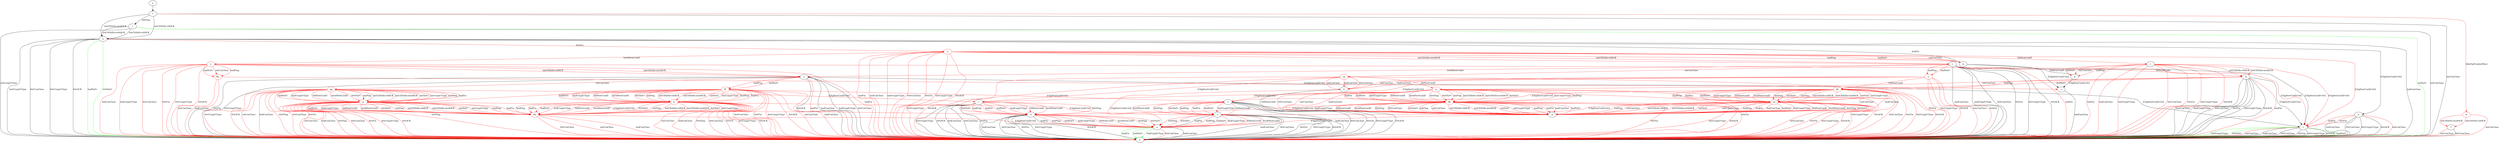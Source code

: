 digraph "" {
	a -> n	[key=0,
		label="hndConClose "];
	a -> n	[key=1,
		label="hndUnxpFrType "];
	a -> n	[key=2,
		label="0rttConClose "];
	a -> n	[key=3,
		label="0rttFin "];
	a -> n	[key=4,
		label="0rttUnxpFrType "];
	a -> n	[key=5,
		label="0rttACK "];
	a -> n	[key=6,
		color=red,
		label="hndFin "];
	a -> v	[key=0,
		label="[ChgDestConID-Ori] "];
	ff	[color=red];
	a -> ff	[key=0,
		color=red,
		label="hndPing "];
	a -> ff	[key=1,
		color=red,
		label="hndNoFr "];
	gg	[color=red];
	a -> gg	[key=0,
		color=red,
		label="initConClose "];
	b -> n	[key=0,
		label="hndConClose "];
	b -> n	[key=1,
		label="0rttConClose "];
	b -> n	[key=2,
		label="0rttUnxpFrType "];
	b -> n	[key=3,
		label="0rttACK "];
	b -> n	[key=4,
		color=red,
		label="initConClose "];
	b -> v	[key=0,
		color=red,
		label="hndFin "];
	b -> v	[key=1,
		color=red,
		label="0rttFin "];
	c -> j	[key=0,
		label="initPing "];
	c -> n	[key=0,
		label="initConClose "];
	c -> u	[key=0,
		label="initCltHello-vldACK "];
	c -> u	[key=1,
		label="initCltHello-invldACK "];
	w	[color=red];
	c -> w	[key=0,
		color=red,
		label="[RmPadFrmInitPkts] "];
	d -> n	[key=0,
		label="hndConClose "];
	d -> n	[key=1,
		label="0rttConClose "];
	d -> n	[key=2,
		label="0rttFin "];
	d -> n	[key=3,
		label="0rttUnxpFrType "];
	d -> n	[key=4,
		label="0rttACK "];
	d -> p	[key=0,
		label="hndFin "];
	d -> p	[key=1,
		color=red,
		label="hndPing "];
	d -> p	[key=2,
		color=red,
		label="hndNoFr "];
	d -> p	[key=3,
		color=red,
		label="hndUnxpFrType "];
	d -> p	[key=4,
		color=red,
		label="VldNewConID "];
	d -> p	[key=5,
		color=red,
		label="InvldNewConID "];
	d -> p	[key=6,
		color=red,
		label="0rttPing "];
	d -> p	[key=7,
		color=red,
		label="0rttNoFr "];
	e -> c	[key=0];
	f -> n	[key=0,
		label="0rttConClose "];
	f -> n	[key=1,
		color=red,
		label="initConClose "];
	g -> p	[key=0,
		color=red,
		label="[ChgDestConID-Ori] "];
	h -> g	[key=0,
		label="VldNewConID "];
	h -> p	[key=0,
		color=red,
		label="[ChgDestConID-Ori] "];
	i -> a	[key=0,
		color=red,
		label="InvldNewConID "];
	i -> m	[key=0,
		color=red,
		label="VldNewConID "];
	i -> n	[key=0,
		label="hndConClose "];
	i -> n	[key=1,
		label="hndUnxpFrType "];
	i -> n	[key=2,
		label="0rttConClose "];
	i -> n	[key=3,
		label="0rttFin "];
	i -> n	[key=4,
		label="0rttUnxpFrType "];
	i -> n	[key=5,
		label="0rttACK "];
	i -> n	[key=6,
		color=red,
		label="hndFin "];
	i -> v	[key=0,
		label="[ChgDestConID-Ori] "];
	z	[color=red];
	i -> z	[key=0,
		color=red,
		label="hndPing "];
	i -> z	[key=1,
		color=red,
		label="hndNoFr "];
	aa	[color=red];
	i -> aa	[key=0,
		color=red,
		label="initConClose "];
	j -> n	[key=0,
		label="initConClose "];
	j -> n	[key=1,
		label="initUnxpFrType "];
	j -> n	[key=2,
		color=green,
		label="initNoFr "];
	j -> u	[key=0,
		label="initCltHello-vldACK "];
	j -> u	[key=1,
		label="initCltHello-invldACK "];
	k -> q	[key=0,
		label="VldNewConID "];
	k -> s	[key=0,
		label="[ChgDestConID-Ori] "];
	l -> d	[key=0,
		color=red,
		label="hndPing "];
	l -> d	[key=1,
		color=red,
		label="hndFin "];
	l -> d	[key=2,
		color=red,
		label="hndNoFr "];
	l -> d	[key=3,
		color=red,
		label="hndUnxpFrType "];
	l -> d	[key=4,
		color=red,
		label="VldNewConID "];
	l -> d	[key=5,
		color=red,
		label="InvldNewConID "];
	l -> d	[key=6,
		color=red,
		label="0rttPing "];
	l -> d	[key=7,
		color=red,
		label="0rttNoFr "];
	l -> n	[key=0,
		label="hndConClose "];
	l -> n	[key=1,
		label="0rttConClose "];
	l -> n	[key=2,
		label="0rttFin "];
	l -> n	[key=3,
		label="0rttUnxpFrType "];
	l -> n	[key=4,
		label="0rttACK "];
	m -> n	[key=0,
		label="hndConClose "];
	m -> n	[key=1,
		label="hndUnxpFrType "];
	m -> n	[key=2,
		label="0rttConClose "];
	m -> n	[key=3,
		label="0rttFin "];
	m -> n	[key=4,
		label="0rttUnxpFrType "];
	m -> n	[key=5,
		label="0rttACK "];
	m -> n	[key=6,
		color=red,
		label="hndFin "];
	m -> v	[key=0,
		label="[ChgDestConID-Ori] "];
	bb	[color=red];
	m -> bb	[key=0,
		color=red,
		label="hndPing "];
	m -> bb	[key=1,
		color=red,
		label="hndNoFr "];
	cc	[color=red];
	m -> cc	[key=0,
		color=red,
		label="initConClose "];
	o -> n	[key=0,
		label="hndConClose "];
	o -> n	[key=1,
		label="0rttConClose "];
	o -> n	[key=2,
		label="0rttFin "];
	o -> n	[key=3,
		label="0rttUnxpFrType "];
	o -> n	[key=4,
		label="0rttACK "];
	o -> p	[key=0,
		label="hndFin "];
	o -> p	[key=1,
		color=red,
		label="hndPing "];
	o -> p	[key=2,
		color=red,
		label="hndNoFr "];
	o -> p	[key=3,
		color=red,
		label="hndUnxpFrType "];
	o -> p	[key=4,
		color=red,
		label="VldNewConID "];
	o -> p	[key=5,
		color=red,
		label="InvldNewConID "];
	o -> p	[key=6,
		color=red,
		label="0rttPing "];
	o -> p	[key=7,
		color=red,
		label="0rttNoFr "];
	p -> n	[key=0,
		label="hndConClose "];
	p -> n	[key=1,
		color=green,
		label="hndFin "];
	p -> n	[key=2,
		color=green,
		label="hndNoFr "];
	p -> n	[key=3,
		color=green,
		label="hndUnxpFrType "];
	p -> n	[key=4,
		color=red,
		label="0rttConClose "];
	q -> s	[key=0,
		label="[ChgDestConID-Ori] "];
	r -> n	[key=0,
		label="hndConClose "];
	r -> n	[key=1,
		label="0rttConClose "];
	r -> n	[key=2,
		label="0rttFin "];
	r -> n	[key=3,
		label="0rttUnxpFrType "];
	r -> n	[key=4,
		label="0rttACK "];
	r -> o	[key=0,
		color=red,
		label="hndPing "];
	r -> o	[key=1,
		color=red,
		label="hndFin "];
	r -> o	[key=2,
		color=red,
		label="hndNoFr "];
	r -> o	[key=3,
		color=red,
		label="hndUnxpFrType "];
	r -> o	[key=4,
		color=red,
		label="VldNewConID "];
	r -> o	[key=5,
		color=red,
		label="InvldNewConID "];
	r -> o	[key=6,
		color=red,
		label="0rttPing "];
	r -> o	[key=7,
		color=red,
		label="0rttNoFr "];
	s -> n	[key=0,
		label="hndConClose "];
	t -> m	[key=0,
		color=red,
		label="initCltHello-vldACK "];
	t -> m	[key=1,
		color=red,
		label="initCltHello-invldACK "];
	t -> n	[key=0,
		color=red,
		label="hndFin "];
	t -> n	[key=1,
		color=red,
		label="hndConClose "];
	t -> n	[key=2,
		color=red,
		label="hndUnxpFrType "];
	t -> n	[key=3,
		color=red,
		label="0rttConClose "];
	t -> n	[key=4,
		color=red,
		label="0rttFin "];
	t -> n	[key=5,
		color=red,
		label="0rttUnxpFrType "];
	t -> n	[key=6,
		color=red,
		label="0rttACK "];
	t -> q	[key=0,
		color=red,
		label="initConClose "];
	t -> q	[key=1,
		color=red,
		label="hndPing "];
	t -> q	[key=2,
		color=red,
		label="hndNoFr "];
	t -> v	[key=0,
		color=red,
		label="[ChgDestConID-Ori] "];
	u -> b	[key=0,
		label="[ChgDestConID-Ori] "];
	u -> k	[key=0,
		label="hndFin "];
	u -> n	[key=0,
		label="hndConClose "];
	u -> n	[key=1,
		label="hndUnxpFrType "];
	u -> n	[key=2,
		label="0rttConClose "];
	u -> n	[key=3,
		label="0rttUnxpFrType "];
	u -> n	[key=4,
		label="0rttACK "];
	u -> n	[key=5,
		color=green,
		label="hndNoFr "];
	u -> n	[key=6,
		color=green,
		label="0rttNoFr "];
	x	[color=red];
	u -> x	[key=0,
		color=red,
		label="0rttFin "];
	v -> n	[key=0,
		label="hndConClose "];
	v -> n	[key=1,
		label="0rttConClose "];
	v -> n	[key=2,
		label="0rttFin "];
	v -> n	[key=3,
		label="0rttUnxpFrType "];
	v -> n	[key=4,
		label="0rttACK "];
	v -> n	[key=5,
		color=green,
		label="hndNoFr "];
	v -> n	[key=6,
		color=green,
		label="hndUnxpFrType "];
	v -> n	[key=7,
		color=green,
		label="0rttNoFr "];
	v -> n	[key=8,
		color=red,
		label="initConClose "];
	w -> f	[key=0,
		color=red,
		label="initCltHello-vldACK "];
	w -> f	[key=1,
		color=red,
		label="initCltHello-invldACK "];
	w -> n	[key=0,
		color=red,
		label="initConClose "];
	x -> i	[key=0,
		color=red,
		label="initCltHello-vldACK "];
	x -> i	[key=1,
		color=red,
		label="initCltHello-invldACK "];
	x -> k	[key=0,
		color=red,
		label="initConClose "];
	x -> k	[key=1,
		color=red,
		label="hndPing "];
	x -> k	[key=2,
		color=red,
		label="hndNoFr "];
	x -> n	[key=0,
		color=red,
		label="hndFin "];
	x -> n	[key=1,
		color=red,
		label="hndConClose "];
	x -> n	[key=2,
		color=red,
		label="hndUnxpFrType "];
	x -> n	[key=3,
		color=red,
		label="0rttConClose "];
	x -> n	[key=4,
		color=red,
		label="0rttFin "];
	x -> n	[key=5,
		color=red,
		label="0rttUnxpFrType "];
	x -> n	[key=6,
		color=red,
		label="0rttACK "];
	x -> t	[key=0,
		color=red,
		label="VldNewConID "];
	x -> v	[key=0,
		color=red,
		label="[ChgDestConID-Ori] "];
	y	[color=red];
	x -> y	[key=0,
		color=red,
		label="InvldNewConID "];
	y -> a	[key=0,
		color=red,
		label="initCltHello-vldACK "];
	y -> a	[key=1,
		color=red,
		label="initCltHello-invldACK "];
	y -> n	[key=0,
		color=red,
		label="hndFin "];
	y -> n	[key=1,
		color=red,
		label="hndConClose "];
	y -> n	[key=2,
		color=red,
		label="hndUnxpFrType "];
	y -> n	[key=3,
		color=red,
		label="0rttConClose "];
	y -> n	[key=4,
		color=red,
		label="0rttFin "];
	y -> n	[key=5,
		color=red,
		label="0rttUnxpFrType "];
	y -> n	[key=6,
		color=red,
		label="0rttACK "];
	y -> v	[key=0,
		color=red,
		label="[ChgDestConID-Ori] "];
	hh	[color=red];
	y -> hh	[key=0,
		color=red,
		label="initConClose "];
	y -> hh	[key=1,
		color=red,
		label="hndPing "];
	y -> hh	[key=2,
		color=red,
		label="hndNoFr "];
	z -> h	[key=0,
		color=red,
		label="initConClose "];
	z -> h	[key=1,
		color=red,
		label="hndConClose "];
	z -> n	[key=0,
		color=red,
		label="0rttConClose "];
	z -> n	[key=1,
		color=red,
		label="0rttFin "];
	z -> n	[key=2,
		color=red,
		label="0rttUnxpFrType "];
	z -> n	[key=3,
		color=red,
		label="0rttACK "];
	z -> r	[key=0,
		color=red,
		label="[ChgDestConID-Ori] "];
	z -> bb	[key=0,
		color=red,
		label="VldNewConID "];
	aa -> h	[key=0,
		color=red,
		label="initConClose "];
	aa -> h	[key=1,
		color=red,
		label="hndConClose "];
	aa -> h	[key=2,
		color=red,
		label="0rttConClose "];
	aa -> l	[key=0,
		color=red,
		label="[ChgDestConID-Ori] "];
	aa -> n	[key=0,
		color=red,
		label="0rttFin "];
	aa -> n	[key=1,
		color=red,
		label="0rttUnxpFrType "];
	aa -> n	[key=2,
		color=red,
		label="0rttACK "];
	aa -> cc	[key=0,
		color=red,
		label="VldNewConID "];
	bb -> g	[key=0,
		color=red,
		label="initConClose "];
	bb -> g	[key=1,
		color=red,
		label="hndConClose "];
	bb -> n	[key=0,
		color=red,
		label="0rttConClose "];
	bb -> n	[key=1,
		color=red,
		label="0rttFin "];
	bb -> n	[key=2,
		color=red,
		label="0rttUnxpFrType "];
	bb -> n	[key=3,
		color=red,
		label="0rttACK "];
	bb -> r	[key=0,
		color=red,
		label="[ChgDestConID-Ori] "];
	ee	[color=red];
	bb -> ee	[key=0,
		color=red,
		label="initPing "];
	bb -> ee	[key=1,
		color=red,
		label="initCltHello-vldACK "];
	bb -> ee	[key=2,
		color=red,
		label="initCltHello-invldACK "];
	bb -> ee	[key=3,
		color=red,
		label="initNoFr "];
	bb -> ee	[key=4,
		color=red,
		label="initUnxpFrType "];
	bb -> ee	[key=5,
		color=red,
		label="hndPing "];
	bb -> ee	[key=6,
		color=red,
		label="hndFin "];
	bb -> ee	[key=7,
		color=red,
		label="hndNoFr "];
	bb -> ee	[key=8,
		color=red,
		label="hndUnxpFrType "];
	bb -> ee	[key=9,
		color=red,
		label="VldNewConID "];
	bb -> ee	[key=10,
		color=red,
		label="InvldNewConID "];
	bb -> ee	[key=11,
		color=red,
		label="0rttPing "];
	bb -> ee	[key=12,
		color=red,
		label="0rttNoFr "];
	cc -> g	[key=0,
		color=red,
		label="initConClose "];
	cc -> g	[key=1,
		color=red,
		label="hndConClose "];
	cc -> g	[key=2,
		color=red,
		label="0rttConClose "];
	cc -> l	[key=0,
		color=red,
		label="[ChgDestConID-Ori] "];
	cc -> n	[key=0,
		color=red,
		label="0rttFin "];
	cc -> n	[key=1,
		color=red,
		label="0rttUnxpFrType "];
	cc -> n	[key=2,
		color=red,
		label="0rttACK "];
	dd	[color=red];
	cc -> dd	[key=0,
		color=red,
		label="initPing "];
	cc -> dd	[key=1,
		color=red,
		label="initCltHello-vldACK "];
	cc -> dd	[key=2,
		color=red,
		label="initCltHello-invldACK "];
	cc -> dd	[key=3,
		color=red,
		label="initNoFr "];
	cc -> dd	[key=4,
		color=red,
		label="initUnxpFrType "];
	cc -> dd	[key=5,
		color=red,
		label="hndPing "];
	cc -> dd	[key=6,
		color=red,
		label="hndFin "];
	cc -> dd	[key=7,
		color=red,
		label="hndNoFr "];
	cc -> dd	[key=8,
		color=red,
		label="hndUnxpFrType "];
	cc -> dd	[key=9,
		color=red,
		label="VldNewConID "];
	cc -> dd	[key=10,
		color=red,
		label="InvldNewConID "];
	cc -> dd	[key=11,
		color=red,
		label="0rttPing "];
	cc -> dd	[key=12,
		color=red,
		label="0rttNoFr "];
	dd -> d	[key=0,
		color=red,
		label="[ChgDestConID-Ori] "];
	dd -> g	[key=0,
		color=red,
		label="initPing "];
	dd -> g	[key=1,
		color=red,
		label="initConClose "];
	dd -> g	[key=2,
		color=red,
		label="initCltHello-vldACK "];
	dd -> g	[key=3,
		color=red,
		label="initCltHello-invldACK "];
	dd -> g	[key=4,
		color=red,
		label="initNoFr "];
	dd -> g	[key=5,
		color=red,
		label="initUnxpFrType "];
	dd -> g	[key=6,
		color=red,
		label="hndPing "];
	dd -> g	[key=7,
		color=red,
		label="hndFin "];
	dd -> g	[key=8,
		color=red,
		label="hndConClose "];
	dd -> g	[key=9,
		color=red,
		label="hndNoFr "];
	dd -> g	[key=10,
		color=red,
		label="hndUnxpFrType "];
	dd -> g	[key=11,
		color=red,
		label="VldNewConID "];
	dd -> g	[key=12,
		color=red,
		label="InvldNewConID "];
	dd -> g	[key=13,
		color=red,
		label="0rttPing "];
	dd -> g	[key=14,
		color=red,
		label="0rttConClose "];
	dd -> g	[key=15,
		color=red,
		label="0rttNoFr "];
	dd -> n	[key=0,
		color=red,
		label="0rttFin "];
	dd -> n	[key=1,
		color=red,
		label="0rttUnxpFrType "];
	dd -> n	[key=2,
		color=red,
		label="0rttACK "];
	ee -> g	[key=0,
		color=red,
		label="initPing "];
	ee -> g	[key=1,
		color=red,
		label="initConClose "];
	ee -> g	[key=2,
		color=red,
		label="initCltHello-vldACK "];
	ee -> g	[key=3,
		color=red,
		label="initCltHello-invldACK "];
	ee -> g	[key=4,
		color=red,
		label="initNoFr "];
	ee -> g	[key=5,
		color=red,
		label="initUnxpFrType "];
	ee -> g	[key=6,
		color=red,
		label="hndPing "];
	ee -> g	[key=7,
		color=red,
		label="hndFin "];
	ee -> g	[key=8,
		color=red,
		label="hndConClose "];
	ee -> g	[key=9,
		color=red,
		label="hndNoFr "];
	ee -> g	[key=10,
		color=red,
		label="hndUnxpFrType "];
	ee -> g	[key=11,
		color=red,
		label="VldNewConID "];
	ee -> g	[key=12,
		color=red,
		label="InvldNewConID "];
	ee -> g	[key=13,
		color=red,
		label="0rttPing "];
	ee -> g	[key=14,
		color=red,
		label="0rttNoFr "];
	ee -> n	[key=0,
		color=red,
		label="0rttConClose "];
	ee -> n	[key=1,
		color=red,
		label="0rttFin "];
	ee -> n	[key=2,
		color=red,
		label="0rttUnxpFrType "];
	ee -> n	[key=3,
		color=red,
		label="0rttACK "];
	ee -> o	[key=0,
		color=red,
		label="[ChgDestConID-Ori] "];
	ff -> n	[key=0,
		color=red,
		label="initConClose "];
	ff -> n	[key=1,
		color=red,
		label="hndConClose "];
	ff -> n	[key=2,
		color=red,
		label="0rttPing "];
	ff -> n	[key=3,
		color=red,
		label="0rttConClose "];
	ff -> n	[key=4,
		color=red,
		label="0rttFin "];
	ff -> n	[key=5,
		color=red,
		label="0rttUnxpFrType "];
	ff -> n	[key=6,
		color=red,
		label="0rttACK "];
	ff -> r	[key=0,
		color=red,
		label="[ChgDestConID-Ori] "];
	ii	[color=red];
	ff -> ii	[key=0,
		color=red,
		label="initPing "];
	ff -> ii	[key=1,
		color=red,
		label="initCltHello-vldACK "];
	ff -> ii	[key=2,
		color=red,
		label="initCltHello-invldACK "];
	ff -> ii	[key=3,
		color=red,
		label="initNoFr "];
	ff -> ii	[key=4,
		color=red,
		label="initUnxpFrType "];
	ff -> ii	[key=5,
		color=red,
		label="hndPing "];
	ff -> ii	[key=6,
		color=red,
		label="hndFin "];
	ff -> ii	[key=7,
		color=red,
		label="hndNoFr "];
	ff -> ii	[key=8,
		color=red,
		label="hndUnxpFrType "];
	ff -> ii	[key=9,
		color=red,
		label="VldNewConID "];
	ff -> ii	[key=10,
		color=red,
		label="InvldNewConID "];
	ff -> ii	[key=11,
		color=red,
		label="0rttNoFr "];
	gg -> l	[key=0,
		color=red,
		label="[ChgDestConID-Ori] "];
	gg -> n	[key=0,
		color=red,
		label="initConClose "];
	gg -> n	[key=1,
		color=red,
		label="hndConClose "];
	gg -> n	[key=2,
		color=red,
		label="0rttPing "];
	gg -> n	[key=3,
		color=red,
		label="0rttConClose "];
	gg -> n	[key=4,
		color=red,
		label="0rttFin "];
	gg -> n	[key=5,
		color=red,
		label="0rttUnxpFrType "];
	gg -> n	[key=6,
		color=red,
		label="0rttACK "];
	jj	[color=red];
	gg -> jj	[key=0,
		color=red,
		label="initPing "];
	gg -> jj	[key=1,
		color=red,
		label="initCltHello-vldACK "];
	gg -> jj	[key=2,
		color=red,
		label="initCltHello-invldACK "];
	gg -> jj	[key=3,
		color=red,
		label="initNoFr "];
	gg -> jj	[key=4,
		color=red,
		label="initUnxpFrType "];
	gg -> jj	[key=5,
		color=red,
		label="hndPing "];
	gg -> jj	[key=6,
		color=red,
		label="hndFin "];
	gg -> jj	[key=7,
		color=red,
		label="hndNoFr "];
	gg -> jj	[key=8,
		color=red,
		label="hndUnxpFrType "];
	gg -> jj	[key=9,
		color=red,
		label="VldNewConID "];
	gg -> jj	[key=10,
		color=red,
		label="InvldNewConID "];
	gg -> jj	[key=11,
		color=red,
		label="0rttNoFr "];
	hh -> n	[key=0,
		color=red,
		label="initConClose "];
	hh -> n	[key=1,
		color=red,
		label="hndConClose "];
	hh -> s	[key=0,
		color=red,
		label="[ChgDestConID-Ori] "];
	ii -> n	[key=0,
		color=red,
		label="initConClose "];
	ii -> n	[key=1,
		color=red,
		label="hndConClose "];
	ii -> n	[key=2,
		color=red,
		label="0rttPing "];
	ii -> n	[key=3,
		color=red,
		label="0rttConClose "];
	ii -> n	[key=4,
		color=red,
		label="0rttFin "];
	ii -> n	[key=5,
		color=red,
		label="0rttUnxpFrType "];
	ii -> n	[key=6,
		color=red,
		label="0rttACK "];
	ii -> o	[key=0,
		color=red,
		label="[ChgDestConID-Ori] "];
	kk	[color=red];
	ii -> kk	[key=0,
		color=red,
		label="initPing "];
	ii -> kk	[key=1,
		color=red,
		label="initCltHello-vldACK "];
	ii -> kk	[key=2,
		color=red,
		label="initCltHello-invldACK "];
	ii -> kk	[key=3,
		color=red,
		label="initNoFr "];
	ii -> kk	[key=4,
		color=red,
		label="initUnxpFrType "];
	ii -> kk	[key=5,
		color=red,
		label="hndPing "];
	ii -> kk	[key=6,
		color=red,
		label="hndFin "];
	ii -> kk	[key=7,
		color=red,
		label="hndNoFr "];
	ii -> kk	[key=8,
		color=red,
		label="hndUnxpFrType "];
	ii -> kk	[key=9,
		color=red,
		label="VldNewConID "];
	ii -> kk	[key=10,
		color=red,
		label="InvldNewConID "];
	ii -> kk	[key=11,
		color=red,
		label="0rttNoFr "];
	jj -> d	[key=0,
		color=red,
		label="[ChgDestConID-Ori] "];
	jj -> n	[key=0,
		color=red,
		label="initConClose "];
	jj -> n	[key=1,
		color=red,
		label="hndConClose "];
	jj -> n	[key=2,
		color=red,
		label="0rttPing "];
	jj -> n	[key=3,
		color=red,
		label="0rttConClose "];
	jj -> n	[key=4,
		color=red,
		label="0rttFin "];
	jj -> n	[key=5,
		color=red,
		label="0rttUnxpFrType "];
	jj -> n	[key=6,
		color=red,
		label="0rttACK "];
	jj -> kk	[key=0,
		color=red,
		label="initPing "];
	jj -> kk	[key=1,
		color=red,
		label="initCltHello-vldACK "];
	jj -> kk	[key=2,
		color=red,
		label="initCltHello-invldACK "];
	jj -> kk	[key=3,
		color=red,
		label="initNoFr "];
	jj -> kk	[key=4,
		color=red,
		label="initUnxpFrType "];
	jj -> kk	[key=5,
		color=red,
		label="hndPing "];
	jj -> kk	[key=6,
		color=red,
		label="hndFin "];
	jj -> kk	[key=7,
		color=red,
		label="hndNoFr "];
	jj -> kk	[key=8,
		color=red,
		label="hndUnxpFrType "];
	jj -> kk	[key=9,
		color=red,
		label="VldNewConID "];
	jj -> kk	[key=10,
		color=red,
		label="InvldNewConID "];
	jj -> kk	[key=11,
		color=red,
		label="0rttNoFr "];
	kk -> n	[key=0,
		color=red,
		label="initConClose "];
	kk -> n	[key=1,
		color=red,
		label="hndConClose "];
	kk -> n	[key=2,
		color=red,
		label="0rttConClose "];
	kk -> p	[key=0,
		color=red,
		label="[ChgDestConID-Ori] "];
}
